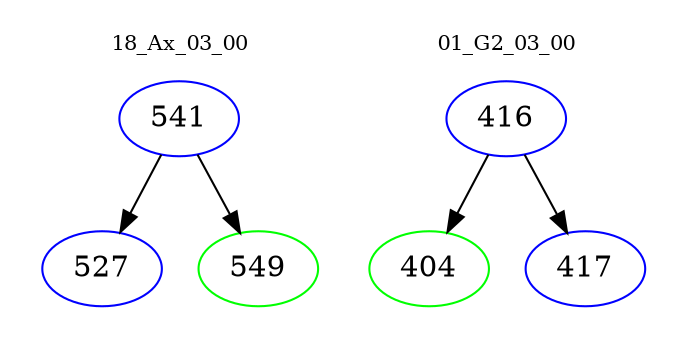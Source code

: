 digraph{
subgraph cluster_0 {
color = white
label = "18_Ax_03_00";
fontsize=10;
T0_541 [label="541", color="blue"]
T0_541 -> T0_527 [color="black"]
T0_527 [label="527", color="blue"]
T0_541 -> T0_549 [color="black"]
T0_549 [label="549", color="green"]
}
subgraph cluster_1 {
color = white
label = "01_G2_03_00";
fontsize=10;
T1_416 [label="416", color="blue"]
T1_416 -> T1_404 [color="black"]
T1_404 [label="404", color="green"]
T1_416 -> T1_417 [color="black"]
T1_417 [label="417", color="blue"]
}
}
